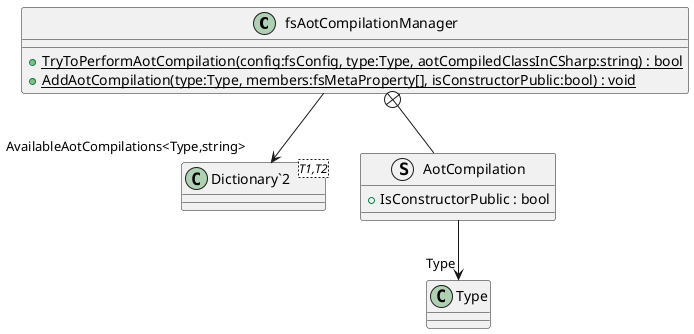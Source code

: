 @startuml
class fsAotCompilationManager {
    + {static} TryToPerformAotCompilation(config:fsConfig, type:Type, aotCompiledClassInCSharp:string) : bool
    + {static} AddAotCompilation(type:Type, members:fsMetaProperty[], isConstructorPublic:bool) : void
}
class "Dictionary`2"<T1,T2> {
}
struct AotCompilation {
    + IsConstructorPublic : bool
}
fsAotCompilationManager --> "AvailableAotCompilations<Type,string>" "Dictionary`2"
fsAotCompilationManager +-- AotCompilation
AotCompilation --> "Type" Type
@enduml
